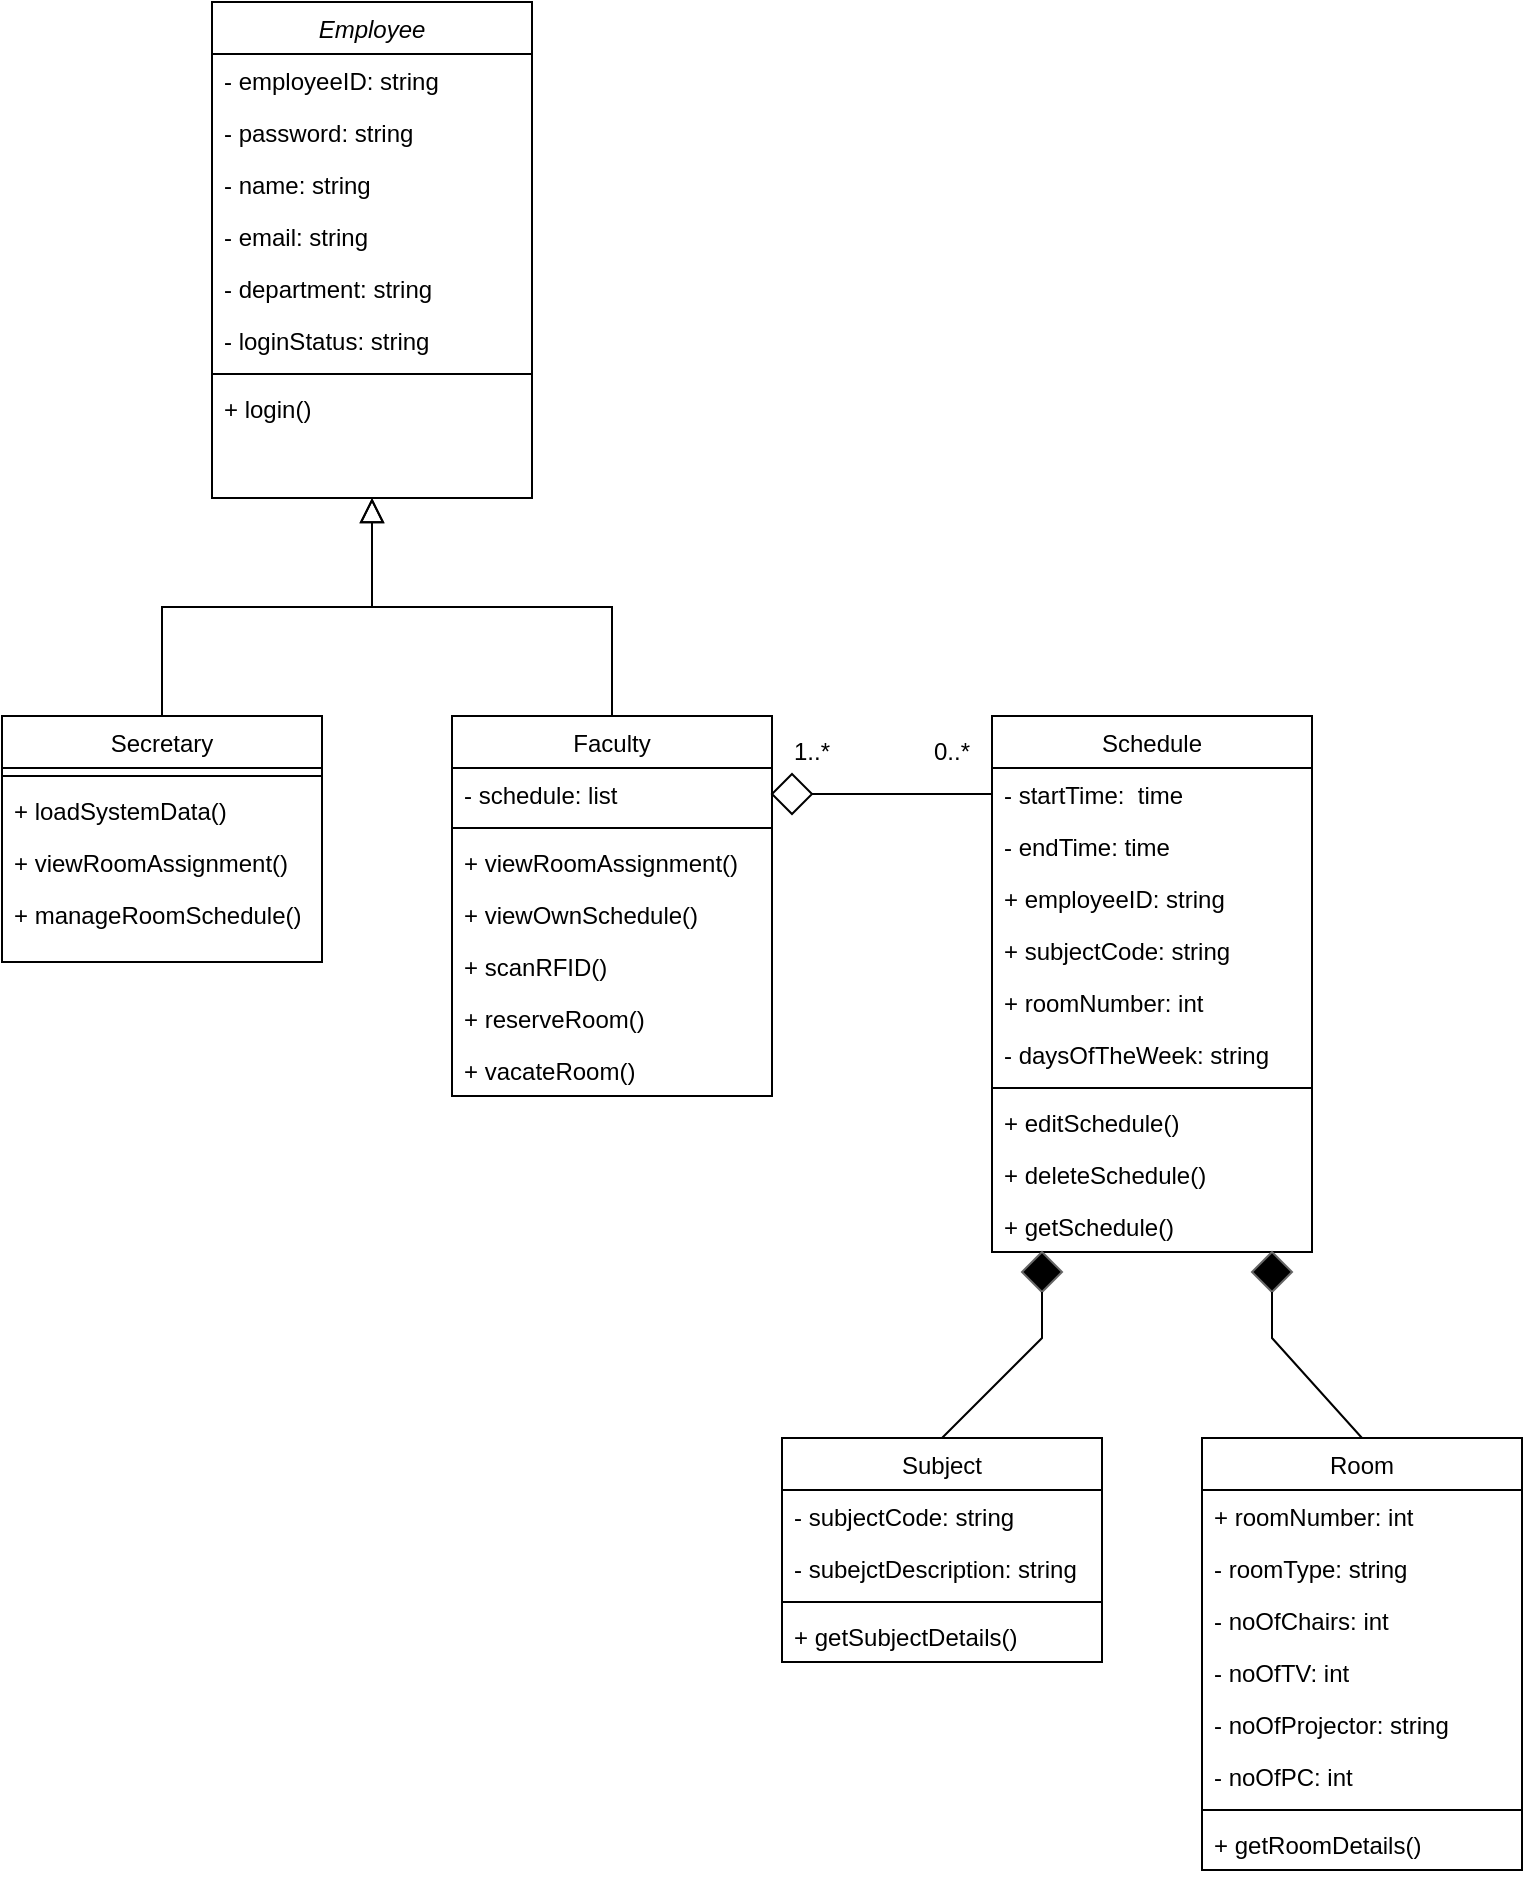 <mxfile version="22.1.7" type="github">
  <diagram id="C5RBs43oDa-KdzZeNtuy" name="Page-1">
    <mxGraphModel dx="794" dy="424" grid="1" gridSize="10" guides="1" tooltips="1" connect="1" arrows="1" fold="1" page="1" pageScale="1" pageWidth="827" pageHeight="1169" math="0" shadow="0">
      <root>
        <mxCell id="WIyWlLk6GJQsqaUBKTNV-0" />
        <mxCell id="WIyWlLk6GJQsqaUBKTNV-1" parent="WIyWlLk6GJQsqaUBKTNV-0" />
        <mxCell id="zkfFHV4jXpPFQw0GAbJ--0" value="Employee" style="swimlane;fontStyle=2;align=center;verticalAlign=top;childLayout=stackLayout;horizontal=1;startSize=26;horizontalStack=0;resizeParent=1;resizeLast=0;collapsible=1;marginBottom=0;rounded=0;shadow=0;strokeWidth=1;" parent="WIyWlLk6GJQsqaUBKTNV-1" vertex="1">
          <mxGeometry x="220" y="120" width="160" height="248" as="geometry">
            <mxRectangle x="230" y="140" width="160" height="26" as="alternateBounds" />
          </mxGeometry>
        </mxCell>
        <mxCell id="zkfFHV4jXpPFQw0GAbJ--1" value="- employeeID: string" style="text;align=left;verticalAlign=top;spacingLeft=4;spacingRight=4;overflow=hidden;rotatable=0;points=[[0,0.5],[1,0.5]];portConstraint=eastwest;" parent="zkfFHV4jXpPFQw0GAbJ--0" vertex="1">
          <mxGeometry y="26" width="160" height="26" as="geometry" />
        </mxCell>
        <mxCell id="zkfFHV4jXpPFQw0GAbJ--2" value="- password: string" style="text;align=left;verticalAlign=top;spacingLeft=4;spacingRight=4;overflow=hidden;rotatable=0;points=[[0,0.5],[1,0.5]];portConstraint=eastwest;rounded=0;shadow=0;html=0;whiteSpace=wrap;" parent="zkfFHV4jXpPFQw0GAbJ--0" vertex="1">
          <mxGeometry y="52" width="160" height="26" as="geometry" />
        </mxCell>
        <mxCell id="x4WdWEhow3djAkCWvmSc-44" value="- name: string" style="text;align=left;verticalAlign=top;spacingLeft=4;spacingRight=4;overflow=hidden;rotatable=0;points=[[0,0.5],[1,0.5]];portConstraint=eastwest;rounded=0;shadow=0;html=0;whiteSpace=wrap;" vertex="1" parent="zkfFHV4jXpPFQw0GAbJ--0">
          <mxGeometry y="78" width="160" height="26" as="geometry" />
        </mxCell>
        <mxCell id="x4WdWEhow3djAkCWvmSc-43" value="- email: string" style="text;align=left;verticalAlign=top;spacingLeft=4;spacingRight=4;overflow=hidden;rotatable=0;points=[[0,0.5],[1,0.5]];portConstraint=eastwest;rounded=0;shadow=0;html=0;whiteSpace=wrap;" vertex="1" parent="zkfFHV4jXpPFQw0GAbJ--0">
          <mxGeometry y="104" width="160" height="26" as="geometry" />
        </mxCell>
        <mxCell id="x4WdWEhow3djAkCWvmSc-1" value="- department: string" style="text;align=left;verticalAlign=top;spacingLeft=4;spacingRight=4;overflow=hidden;rotatable=0;points=[[0,0.5],[1,0.5]];portConstraint=eastwest;rounded=0;shadow=0;html=0;" vertex="1" parent="zkfFHV4jXpPFQw0GAbJ--0">
          <mxGeometry y="130" width="160" height="26" as="geometry" />
        </mxCell>
        <mxCell id="x4WdWEhow3djAkCWvmSc-10" value="- loginStatus: string" style="text;align=left;verticalAlign=top;spacingLeft=4;spacingRight=4;overflow=hidden;rotatable=0;points=[[0,0.5],[1,0.5]];portConstraint=eastwest;rounded=0;shadow=0;html=0;" vertex="1" parent="zkfFHV4jXpPFQw0GAbJ--0">
          <mxGeometry y="156" width="160" height="26" as="geometry" />
        </mxCell>
        <mxCell id="zkfFHV4jXpPFQw0GAbJ--4" value="" style="line;html=1;strokeWidth=1;align=left;verticalAlign=middle;spacingTop=-1;spacingLeft=3;spacingRight=3;rotatable=0;labelPosition=right;points=[];portConstraint=eastwest;" parent="zkfFHV4jXpPFQw0GAbJ--0" vertex="1">
          <mxGeometry y="182" width="160" height="8" as="geometry" />
        </mxCell>
        <mxCell id="zkfFHV4jXpPFQw0GAbJ--5" value="+ login()" style="text;align=left;verticalAlign=top;spacingLeft=4;spacingRight=4;overflow=hidden;rotatable=0;points=[[0,0.5],[1,0.5]];portConstraint=eastwest;" parent="zkfFHV4jXpPFQw0GAbJ--0" vertex="1">
          <mxGeometry y="190" width="160" height="32" as="geometry" />
        </mxCell>
        <mxCell id="zkfFHV4jXpPFQw0GAbJ--6" value="Secretary" style="swimlane;fontStyle=0;align=center;verticalAlign=top;childLayout=stackLayout;horizontal=1;startSize=26;horizontalStack=0;resizeParent=1;resizeLast=0;collapsible=1;marginBottom=0;rounded=0;shadow=0;strokeWidth=1;" parent="WIyWlLk6GJQsqaUBKTNV-1" vertex="1">
          <mxGeometry x="115" y="477" width="160" height="123" as="geometry">
            <mxRectangle x="130" y="380" width="160" height="26" as="alternateBounds" />
          </mxGeometry>
        </mxCell>
        <mxCell id="zkfFHV4jXpPFQw0GAbJ--9" value="" style="line;html=1;strokeWidth=1;align=left;verticalAlign=middle;spacingTop=-1;spacingLeft=3;spacingRight=3;rotatable=0;labelPosition=right;points=[];portConstraint=eastwest;" parent="zkfFHV4jXpPFQw0GAbJ--6" vertex="1">
          <mxGeometry y="26" width="160" height="8" as="geometry" />
        </mxCell>
        <mxCell id="zkfFHV4jXpPFQw0GAbJ--10" value="+ loadSystemData()" style="text;align=left;verticalAlign=top;spacingLeft=4;spacingRight=4;overflow=hidden;rotatable=0;points=[[0,0.5],[1,0.5]];portConstraint=eastwest;fontStyle=0" parent="zkfFHV4jXpPFQw0GAbJ--6" vertex="1">
          <mxGeometry y="34" width="160" height="26" as="geometry" />
        </mxCell>
        <mxCell id="x4WdWEhow3djAkCWvmSc-15" value="+ viewRoomAssignment()" style="text;align=left;verticalAlign=top;spacingLeft=4;spacingRight=4;overflow=hidden;rotatable=0;points=[[0,0.5],[1,0.5]];portConstraint=eastwest;fontStyle=0" vertex="1" parent="zkfFHV4jXpPFQw0GAbJ--6">
          <mxGeometry y="60" width="160" height="26" as="geometry" />
        </mxCell>
        <mxCell id="zkfFHV4jXpPFQw0GAbJ--11" value="+ manageRoomSchedule()&#xa;" style="text;align=left;verticalAlign=top;spacingLeft=4;spacingRight=4;overflow=hidden;rotatable=0;points=[[0,0.5],[1,0.5]];portConstraint=eastwest;" parent="zkfFHV4jXpPFQw0GAbJ--6" vertex="1">
          <mxGeometry y="86" width="160" height="26" as="geometry" />
        </mxCell>
        <mxCell id="zkfFHV4jXpPFQw0GAbJ--12" value="" style="endArrow=block;endSize=10;endFill=0;shadow=0;strokeWidth=1;rounded=0;edgeStyle=elbowEdgeStyle;elbow=vertical;" parent="WIyWlLk6GJQsqaUBKTNV-1" source="zkfFHV4jXpPFQw0GAbJ--6" target="zkfFHV4jXpPFQw0GAbJ--0" edge="1">
          <mxGeometry width="160" relative="1" as="geometry">
            <mxPoint x="200" y="203" as="sourcePoint" />
            <mxPoint x="200" y="203" as="targetPoint" />
          </mxGeometry>
        </mxCell>
        <mxCell id="zkfFHV4jXpPFQw0GAbJ--16" value="" style="endArrow=block;endSize=10;endFill=0;shadow=0;strokeWidth=1;rounded=0;edgeStyle=elbowEdgeStyle;elbow=vertical;exitX=0.5;exitY=0;exitDx=0;exitDy=0;" parent="WIyWlLk6GJQsqaUBKTNV-1" source="x4WdWEhow3djAkCWvmSc-31" target="zkfFHV4jXpPFQw0GAbJ--0" edge="1">
          <mxGeometry width="160" relative="1" as="geometry">
            <mxPoint x="400" y="440" as="sourcePoint" />
            <mxPoint x="310" y="271" as="targetPoint" />
            <Array as="points" />
          </mxGeometry>
        </mxCell>
        <mxCell id="x4WdWEhow3djAkCWvmSc-3" value="Schedule" style="swimlane;fontStyle=0;align=center;verticalAlign=top;childLayout=stackLayout;horizontal=1;startSize=26;horizontalStack=0;resizeParent=1;resizeLast=0;collapsible=1;marginBottom=0;rounded=0;shadow=0;strokeWidth=1;" vertex="1" parent="WIyWlLk6GJQsqaUBKTNV-1">
          <mxGeometry x="610" y="477" width="160" height="268" as="geometry">
            <mxRectangle x="340" y="380" width="170" height="26" as="alternateBounds" />
          </mxGeometry>
        </mxCell>
        <mxCell id="x4WdWEhow3djAkCWvmSc-4" value="- startTime:  time" style="text;align=left;verticalAlign=top;spacingLeft=4;spacingRight=4;overflow=hidden;rotatable=0;points=[[0,0.5],[1,0.5]];portConstraint=eastwest;" vertex="1" parent="x4WdWEhow3djAkCWvmSc-3">
          <mxGeometry y="26" width="160" height="26" as="geometry" />
        </mxCell>
        <mxCell id="x4WdWEhow3djAkCWvmSc-47" value="- endTime: time" style="text;align=left;verticalAlign=top;spacingLeft=4;spacingRight=4;overflow=hidden;rotatable=0;points=[[0,0.5],[1,0.5]];portConstraint=eastwest;" vertex="1" parent="x4WdWEhow3djAkCWvmSc-3">
          <mxGeometry y="52" width="160" height="26" as="geometry" />
        </mxCell>
        <mxCell id="x4WdWEhow3djAkCWvmSc-46" value="+ employeeID: string" style="text;align=left;verticalAlign=top;spacingLeft=4;spacingRight=4;overflow=hidden;rotatable=0;points=[[0,0.5],[1,0.5]];portConstraint=eastwest;" vertex="1" parent="x4WdWEhow3djAkCWvmSc-3">
          <mxGeometry y="78" width="160" height="26" as="geometry" />
        </mxCell>
        <mxCell id="x4WdWEhow3djAkCWvmSc-50" value="+ subjectCode: string" style="text;align=left;verticalAlign=top;spacingLeft=4;spacingRight=4;overflow=hidden;rotatable=0;points=[[0,0.5],[1,0.5]];portConstraint=eastwest;" vertex="1" parent="x4WdWEhow3djAkCWvmSc-3">
          <mxGeometry y="104" width="160" height="26" as="geometry" />
        </mxCell>
        <mxCell id="x4WdWEhow3djAkCWvmSc-66" value="+ roomNumber: int" style="text;align=left;verticalAlign=top;spacingLeft=4;spacingRight=4;overflow=hidden;rotatable=0;points=[[0,0.5],[1,0.5]];portConstraint=eastwest;" vertex="1" parent="x4WdWEhow3djAkCWvmSc-3">
          <mxGeometry y="130" width="160" height="26" as="geometry" />
        </mxCell>
        <mxCell id="x4WdWEhow3djAkCWvmSc-49" value="- daysOfTheWeek: string" style="text;align=left;verticalAlign=top;spacingLeft=4;spacingRight=4;overflow=hidden;rotatable=0;points=[[0,0.5],[1,0.5]];portConstraint=eastwest;" vertex="1" parent="x4WdWEhow3djAkCWvmSc-3">
          <mxGeometry y="156" width="160" height="26" as="geometry" />
        </mxCell>
        <mxCell id="x4WdWEhow3djAkCWvmSc-5" value="" style="line;html=1;strokeWidth=1;align=left;verticalAlign=middle;spacingTop=-1;spacingLeft=3;spacingRight=3;rotatable=0;labelPosition=right;points=[];portConstraint=eastwest;" vertex="1" parent="x4WdWEhow3djAkCWvmSc-3">
          <mxGeometry y="182" width="160" height="8" as="geometry" />
        </mxCell>
        <mxCell id="x4WdWEhow3djAkCWvmSc-99" value="+ editSchedule()" style="text;align=left;verticalAlign=top;spacingLeft=4;spacingRight=4;overflow=hidden;rotatable=0;points=[[0,0.5],[1,0.5]];portConstraint=eastwest;" vertex="1" parent="x4WdWEhow3djAkCWvmSc-3">
          <mxGeometry y="190" width="160" height="26" as="geometry" />
        </mxCell>
        <mxCell id="x4WdWEhow3djAkCWvmSc-100" value="+ deleteSchedule()" style="text;align=left;verticalAlign=top;spacingLeft=4;spacingRight=4;overflow=hidden;rotatable=0;points=[[0,0.5],[1,0.5]];portConstraint=eastwest;" vertex="1" parent="x4WdWEhow3djAkCWvmSc-3">
          <mxGeometry y="216" width="160" height="26" as="geometry" />
        </mxCell>
        <mxCell id="x4WdWEhow3djAkCWvmSc-101" value="+ getSchedule()" style="text;align=left;verticalAlign=top;spacingLeft=4;spacingRight=4;overflow=hidden;rotatable=0;points=[[0,0.5],[1,0.5]];portConstraint=eastwest;" vertex="1" parent="x4WdWEhow3djAkCWvmSc-3">
          <mxGeometry y="242" width="160" height="26" as="geometry" />
        </mxCell>
        <mxCell id="x4WdWEhow3djAkCWvmSc-31" value="Faculty" style="swimlane;fontStyle=0;align=center;verticalAlign=top;childLayout=stackLayout;horizontal=1;startSize=26;horizontalStack=0;resizeParent=1;resizeLast=0;collapsible=1;marginBottom=0;rounded=0;shadow=0;strokeWidth=1;" vertex="1" parent="WIyWlLk6GJQsqaUBKTNV-1">
          <mxGeometry x="340" y="477" width="160" height="190" as="geometry">
            <mxRectangle x="130" y="380" width="160" height="26" as="alternateBounds" />
          </mxGeometry>
        </mxCell>
        <mxCell id="x4WdWEhow3djAkCWvmSc-34" value="- schedule: list" style="text;align=left;verticalAlign=top;spacingLeft=4;spacingRight=4;overflow=hidden;rotatable=0;points=[[0,0.5],[1,0.5]];portConstraint=eastwest;rounded=0;shadow=0;html=0;" vertex="1" parent="x4WdWEhow3djAkCWvmSc-31">
          <mxGeometry y="26" width="160" height="26" as="geometry" />
        </mxCell>
        <mxCell id="x4WdWEhow3djAkCWvmSc-35" value="" style="line;html=1;strokeWidth=1;align=left;verticalAlign=middle;spacingTop=-1;spacingLeft=3;spacingRight=3;rotatable=0;labelPosition=right;points=[];portConstraint=eastwest;" vertex="1" parent="x4WdWEhow3djAkCWvmSc-31">
          <mxGeometry y="52" width="160" height="8" as="geometry" />
        </mxCell>
        <mxCell id="x4WdWEhow3djAkCWvmSc-36" value="+ viewRoomAssignment()" style="text;align=left;verticalAlign=top;spacingLeft=4;spacingRight=4;overflow=hidden;rotatable=0;points=[[0,0.5],[1,0.5]];portConstraint=eastwest;fontStyle=0" vertex="1" parent="x4WdWEhow3djAkCWvmSc-31">
          <mxGeometry y="60" width="160" height="26" as="geometry" />
        </mxCell>
        <mxCell id="x4WdWEhow3djAkCWvmSc-45" value="+ viewOwnSchedule()" style="text;align=left;verticalAlign=top;spacingLeft=4;spacingRight=4;overflow=hidden;rotatable=0;points=[[0,0.5],[1,0.5]];portConstraint=eastwest;fontStyle=0" vertex="1" parent="x4WdWEhow3djAkCWvmSc-31">
          <mxGeometry y="86" width="160" height="26" as="geometry" />
        </mxCell>
        <mxCell id="x4WdWEhow3djAkCWvmSc-38" value="+ scanRFID()" style="text;align=left;verticalAlign=top;spacingLeft=4;spacingRight=4;overflow=hidden;rotatable=0;points=[[0,0.5],[1,0.5]];portConstraint=eastwest;" vertex="1" parent="x4WdWEhow3djAkCWvmSc-31">
          <mxGeometry y="112" width="160" height="26" as="geometry" />
        </mxCell>
        <mxCell id="x4WdWEhow3djAkCWvmSc-111" value="+ reserveRoom()" style="text;align=left;verticalAlign=top;spacingLeft=4;spacingRight=4;overflow=hidden;rotatable=0;points=[[0,0.5],[1,0.5]];portConstraint=eastwest;" vertex="1" parent="x4WdWEhow3djAkCWvmSc-31">
          <mxGeometry y="138" width="160" height="26" as="geometry" />
        </mxCell>
        <mxCell id="x4WdWEhow3djAkCWvmSc-110" value="+ vacateRoom()" style="text;align=left;verticalAlign=top;spacingLeft=4;spacingRight=4;overflow=hidden;rotatable=0;points=[[0,0.5],[1,0.5]];portConstraint=eastwest;" vertex="1" parent="x4WdWEhow3djAkCWvmSc-31">
          <mxGeometry y="164" width="160" height="26" as="geometry" />
        </mxCell>
        <mxCell id="x4WdWEhow3djAkCWvmSc-61" value="" style="rhombus;aspect=fixed;" vertex="1" parent="WIyWlLk6GJQsqaUBKTNV-1">
          <mxGeometry x="500" y="506" width="20" height="20" as="geometry" />
        </mxCell>
        <mxCell id="x4WdWEhow3djAkCWvmSc-63" value="" style="endArrow=none;html=1;rounded=0;align=center;verticalAlign=bottom;labelBackgroundColor=none;entryX=0;entryY=0.5;entryDx=0;entryDy=0;" edge="1" parent="WIyWlLk6GJQsqaUBKTNV-1" target="x4WdWEhow3djAkCWvmSc-4">
          <mxGeometry relative="1" as="geometry">
            <mxPoint x="580" y="520" as="targetPoint" />
            <mxPoint x="610.0" y="516.0" as="sourcePoint" />
          </mxGeometry>
        </mxCell>
        <mxCell id="x4WdWEhow3djAkCWvmSc-67" value="1..*" style="text;strokeColor=none;align=center;fillColor=none;html=1;verticalAlign=middle;whiteSpace=wrap;rounded=0;" vertex="1" parent="WIyWlLk6GJQsqaUBKTNV-1">
          <mxGeometry x="490" y="480" width="60" height="30" as="geometry" />
        </mxCell>
        <mxCell id="x4WdWEhow3djAkCWvmSc-68" value="0..*" style="text;strokeColor=none;align=center;fillColor=none;html=1;verticalAlign=middle;whiteSpace=wrap;rounded=0;" vertex="1" parent="WIyWlLk6GJQsqaUBKTNV-1">
          <mxGeometry x="560" y="480" width="60" height="30" as="geometry" />
        </mxCell>
        <mxCell id="x4WdWEhow3djAkCWvmSc-69" value="Room" style="swimlane;fontStyle=0;align=center;verticalAlign=top;childLayout=stackLayout;horizontal=1;startSize=26;horizontalStack=0;resizeParent=1;resizeLast=0;collapsible=1;marginBottom=0;rounded=0;shadow=0;strokeWidth=1;" vertex="1" parent="WIyWlLk6GJQsqaUBKTNV-1">
          <mxGeometry x="715" y="838" width="160" height="216" as="geometry">
            <mxRectangle x="340" y="380" width="170" height="26" as="alternateBounds" />
          </mxGeometry>
        </mxCell>
        <mxCell id="x4WdWEhow3djAkCWvmSc-70" value="+ roomNumber: int" style="text;align=left;verticalAlign=top;spacingLeft=4;spacingRight=4;overflow=hidden;rotatable=0;points=[[0,0.5],[1,0.5]];portConstraint=eastwest;" vertex="1" parent="x4WdWEhow3djAkCWvmSc-69">
          <mxGeometry y="26" width="160" height="26" as="geometry" />
        </mxCell>
        <mxCell id="x4WdWEhow3djAkCWvmSc-75" value="- roomType: string" style="text;align=left;verticalAlign=top;spacingLeft=4;spacingRight=4;overflow=hidden;rotatable=0;points=[[0,0.5],[1,0.5]];portConstraint=eastwest;" vertex="1" parent="x4WdWEhow3djAkCWvmSc-69">
          <mxGeometry y="52" width="160" height="26" as="geometry" />
        </mxCell>
        <mxCell id="x4WdWEhow3djAkCWvmSc-71" value="- noOfChairs: int" style="text;align=left;verticalAlign=top;spacingLeft=4;spacingRight=4;overflow=hidden;rotatable=0;points=[[0,0.5],[1,0.5]];portConstraint=eastwest;" vertex="1" parent="x4WdWEhow3djAkCWvmSc-69">
          <mxGeometry y="78" width="160" height="26" as="geometry" />
        </mxCell>
        <mxCell id="x4WdWEhow3djAkCWvmSc-72" value="- noOfTV: int" style="text;align=left;verticalAlign=top;spacingLeft=4;spacingRight=4;overflow=hidden;rotatable=0;points=[[0,0.5],[1,0.5]];portConstraint=eastwest;" vertex="1" parent="x4WdWEhow3djAkCWvmSc-69">
          <mxGeometry y="104" width="160" height="26" as="geometry" />
        </mxCell>
        <mxCell id="x4WdWEhow3djAkCWvmSc-73" value="- noOfProjector: string" style="text;align=left;verticalAlign=top;spacingLeft=4;spacingRight=4;overflow=hidden;rotatable=0;points=[[0,0.5],[1,0.5]];portConstraint=eastwest;" vertex="1" parent="x4WdWEhow3djAkCWvmSc-69">
          <mxGeometry y="130" width="160" height="26" as="geometry" />
        </mxCell>
        <mxCell id="x4WdWEhow3djAkCWvmSc-74" value="- noOfPC: int" style="text;align=left;verticalAlign=top;spacingLeft=4;spacingRight=4;overflow=hidden;rotatable=0;points=[[0,0.5],[1,0.5]];portConstraint=eastwest;" vertex="1" parent="x4WdWEhow3djAkCWvmSc-69">
          <mxGeometry y="156" width="160" height="26" as="geometry" />
        </mxCell>
        <mxCell id="x4WdWEhow3djAkCWvmSc-76" value="" style="line;html=1;strokeWidth=1;align=left;verticalAlign=middle;spacingTop=-1;spacingLeft=3;spacingRight=3;rotatable=0;labelPosition=right;points=[];portConstraint=eastwest;" vertex="1" parent="x4WdWEhow3djAkCWvmSc-69">
          <mxGeometry y="182" width="160" height="8" as="geometry" />
        </mxCell>
        <mxCell id="x4WdWEhow3djAkCWvmSc-105" value="+ getRoomDetails()" style="text;align=left;verticalAlign=top;spacingLeft=4;spacingRight=4;overflow=hidden;rotatable=0;points=[[0,0.5],[1,0.5]];portConstraint=eastwest;" vertex="1" parent="x4WdWEhow3djAkCWvmSc-69">
          <mxGeometry y="190" width="160" height="26" as="geometry" />
        </mxCell>
        <mxCell id="x4WdWEhow3djAkCWvmSc-78" value="" style="rhombus;aspect=fixed;fillColor=#000000;fontColor=#333333;strokeColor=#666666;" vertex="1" parent="WIyWlLk6GJQsqaUBKTNV-1">
          <mxGeometry x="740" y="745" width="20" height="20" as="geometry" />
        </mxCell>
        <mxCell id="x4WdWEhow3djAkCWvmSc-80" value="" style="endArrow=none;html=1;rounded=0;align=center;verticalAlign=bottom;labelBackgroundColor=none;entryX=0.5;entryY=0;entryDx=0;entryDy=0;" edge="1" source="x4WdWEhow3djAkCWvmSc-78" parent="WIyWlLk6GJQsqaUBKTNV-1" target="x4WdWEhow3djAkCWvmSc-69">
          <mxGeometry relative="1" as="geometry">
            <mxPoint x="855" y="838" as="targetPoint" />
            <Array as="points">
              <mxPoint x="750" y="788" />
            </Array>
          </mxGeometry>
        </mxCell>
        <mxCell id="x4WdWEhow3djAkCWvmSc-85" value="Subject" style="swimlane;fontStyle=0;align=center;verticalAlign=top;childLayout=stackLayout;horizontal=1;startSize=26;horizontalStack=0;resizeParent=1;resizeLast=0;collapsible=1;marginBottom=0;rounded=0;shadow=0;strokeWidth=1;" vertex="1" parent="WIyWlLk6GJQsqaUBKTNV-1">
          <mxGeometry x="505" y="838" width="160" height="112" as="geometry">
            <mxRectangle x="340" y="380" width="170" height="26" as="alternateBounds" />
          </mxGeometry>
        </mxCell>
        <mxCell id="x4WdWEhow3djAkCWvmSc-87" value="- subjectCode: string" style="text;align=left;verticalAlign=top;spacingLeft=4;spacingRight=4;overflow=hidden;rotatable=0;points=[[0,0.5],[1,0.5]];portConstraint=eastwest;" vertex="1" parent="x4WdWEhow3djAkCWvmSc-85">
          <mxGeometry y="26" width="160" height="26" as="geometry" />
        </mxCell>
        <mxCell id="x4WdWEhow3djAkCWvmSc-88" value="- subejctDescription: string" style="text;align=left;verticalAlign=top;spacingLeft=4;spacingRight=4;overflow=hidden;rotatable=0;points=[[0,0.5],[1,0.5]];portConstraint=eastwest;" vertex="1" parent="x4WdWEhow3djAkCWvmSc-85">
          <mxGeometry y="52" width="160" height="26" as="geometry" />
        </mxCell>
        <mxCell id="x4WdWEhow3djAkCWvmSc-92" value="" style="line;html=1;strokeWidth=1;align=left;verticalAlign=middle;spacingTop=-1;spacingLeft=3;spacingRight=3;rotatable=0;labelPosition=right;points=[];portConstraint=eastwest;" vertex="1" parent="x4WdWEhow3djAkCWvmSc-85">
          <mxGeometry y="78" width="160" height="8" as="geometry" />
        </mxCell>
        <mxCell id="x4WdWEhow3djAkCWvmSc-104" value="+ getSubjectDetails()" style="text;align=left;verticalAlign=top;spacingLeft=4;spacingRight=4;overflow=hidden;rotatable=0;points=[[0,0.5],[1,0.5]];portConstraint=eastwest;" vertex="1" parent="x4WdWEhow3djAkCWvmSc-85">
          <mxGeometry y="86" width="160" height="26" as="geometry" />
        </mxCell>
        <mxCell id="x4WdWEhow3djAkCWvmSc-94" value="" style="rhombus;aspect=fixed;fillColor=#000000;fontColor=#333333;strokeColor=#666666;" vertex="1" parent="WIyWlLk6GJQsqaUBKTNV-1">
          <mxGeometry x="625" y="745" width="20" height="20" as="geometry" />
        </mxCell>
        <mxCell id="x4WdWEhow3djAkCWvmSc-95" value="" style="endArrow=none;html=1;rounded=0;align=center;verticalAlign=bottom;labelBackgroundColor=none;entryX=0.5;entryY=0;entryDx=0;entryDy=0;" edge="1" source="x4WdWEhow3djAkCWvmSc-94" parent="WIyWlLk6GJQsqaUBKTNV-1" target="x4WdWEhow3djAkCWvmSc-85">
          <mxGeometry relative="1" as="geometry">
            <mxPoint x="600" y="838" as="targetPoint" />
            <Array as="points">
              <mxPoint x="635" y="788" />
            </Array>
          </mxGeometry>
        </mxCell>
        <mxCell id="x4WdWEhow3djAkCWvmSc-109" value="" style="endArrow=none;html=1;rounded=0;align=center;verticalAlign=bottom;labelBackgroundColor=none;entryX=0;entryY=0.5;entryDx=0;entryDy=0;" edge="1" parent="WIyWlLk6GJQsqaUBKTNV-1" source="x4WdWEhow3djAkCWvmSc-61" target="x4WdWEhow3djAkCWvmSc-4">
          <mxGeometry relative="1" as="geometry">
            <mxPoint x="590.0" y="516" as="targetPoint" />
            <mxPoint x="520" y="516" as="sourcePoint" />
          </mxGeometry>
        </mxCell>
      </root>
    </mxGraphModel>
  </diagram>
</mxfile>
